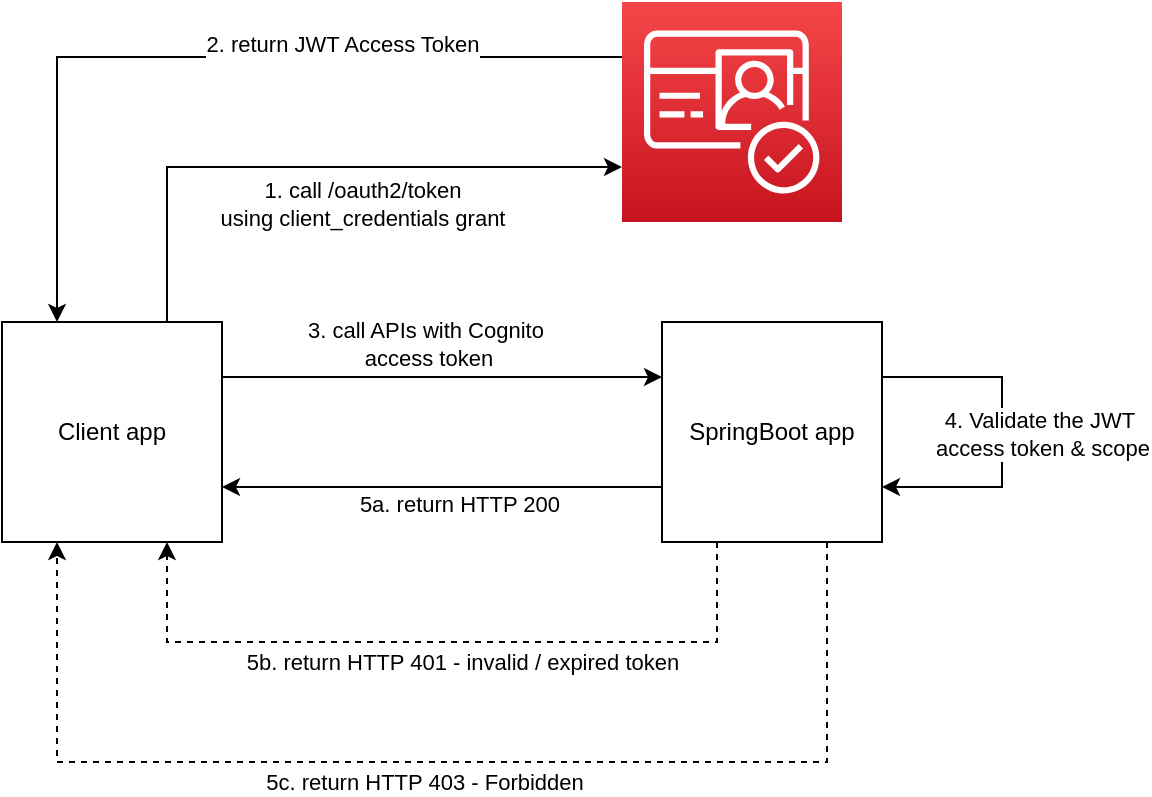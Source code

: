 <mxfile version="22.1.7" type="github">
  <diagram name="Page-1" id="JEvV4KB_SrcCvdY6_MqZ">
    <mxGraphModel dx="1306" dy="680" grid="1" gridSize="10" guides="1" tooltips="1" connect="1" arrows="1" fold="1" page="1" pageScale="1" pageWidth="850" pageHeight="1100" math="0" shadow="0">
      <root>
        <mxCell id="0" />
        <mxCell id="1" parent="0" />
        <mxCell id="8MyqyigHdS4ntQqRPGFD-7" style="edgeStyle=orthogonalEdgeStyle;rounded=0;orthogonalLoop=1;jettySize=auto;html=1;exitX=1;exitY=0.25;exitDx=0;exitDy=0;entryX=0;entryY=0.25;entryDx=0;entryDy=0;" parent="1" source="8MyqyigHdS4ntQqRPGFD-1" target="8MyqyigHdS4ntQqRPGFD-6" edge="1">
          <mxGeometry relative="1" as="geometry" />
        </mxCell>
        <mxCell id="8MyqyigHdS4ntQqRPGFD-10" value="3. call APIs with Cognito&amp;nbsp;&lt;br&gt;access token" style="edgeLabel;html=1;align=center;verticalAlign=middle;resizable=0;points=[];" parent="8MyqyigHdS4ntQqRPGFD-7" vertex="1" connectable="0">
          <mxGeometry x="-0.064" y="2" relative="1" as="geometry">
            <mxPoint y="-15" as="offset" />
          </mxGeometry>
        </mxCell>
        <mxCell id="8MyqyigHdS4ntQqRPGFD-1" value="Client app" style="whiteSpace=wrap;html=1;aspect=fixed;" parent="1" vertex="1">
          <mxGeometry x="190" y="280" width="110" height="110" as="geometry" />
        </mxCell>
        <mxCell id="8MyqyigHdS4ntQqRPGFD-2" value="" style="sketch=0;points=[[0,0,0],[0.25,0,0],[0.5,0,0],[0.75,0,0],[1,0,0],[0,1,0],[0.25,1,0],[0.5,1,0],[0.75,1,0],[1,1,0],[0,0.25,0],[0,0.5,0],[0,0.75,0],[1,0.25,0],[1,0.5,0],[1,0.75,0]];outlineConnect=0;fontColor=#232F3E;gradientColor=#F54749;gradientDirection=north;fillColor=#C7131F;strokeColor=#ffffff;dashed=0;verticalLabelPosition=bottom;verticalAlign=top;align=center;html=1;fontSize=14;fontStyle=0;aspect=fixed;shape=mxgraph.aws4.resourceIcon;resIcon=mxgraph.aws4.cognito;" parent="1" vertex="1">
          <mxGeometry x="500" y="120" width="110" height="110" as="geometry" />
        </mxCell>
        <mxCell id="8MyqyigHdS4ntQqRPGFD-3" style="edgeStyle=orthogonalEdgeStyle;rounded=0;orthogonalLoop=1;jettySize=auto;html=1;exitX=0.75;exitY=0;exitDx=0;exitDy=0;entryX=0;entryY=0.75;entryDx=0;entryDy=0;entryPerimeter=0;" parent="1" source="8MyqyigHdS4ntQqRPGFD-1" target="8MyqyigHdS4ntQqRPGFD-2" edge="1">
          <mxGeometry relative="1" as="geometry" />
        </mxCell>
        <mxCell id="8MyqyigHdS4ntQqRPGFD-4" value="1. call /oauth2/token&lt;br&gt;using&amp;nbsp;client_credentials grant" style="edgeLabel;html=1;align=center;verticalAlign=middle;resizable=0;points=[];" parent="8MyqyigHdS4ntQqRPGFD-3" vertex="1" connectable="0">
          <mxGeometry x="0.147" y="-2" relative="1" as="geometry">
            <mxPoint y="16" as="offset" />
          </mxGeometry>
        </mxCell>
        <mxCell id="8MyqyigHdS4ntQqRPGFD-5" value="2. return JWT Access Token" style="edgeStyle=orthogonalEdgeStyle;rounded=0;orthogonalLoop=1;jettySize=auto;html=1;exitX=0;exitY=0.25;exitDx=0;exitDy=0;entryX=0.25;entryY=0;entryDx=0;entryDy=0;exitPerimeter=0;" parent="1" source="8MyqyigHdS4ntQqRPGFD-2" target="8MyqyigHdS4ntQqRPGFD-1" edge="1">
          <mxGeometry x="-0.325" y="-7" relative="1" as="geometry">
            <mxPoint as="offset" />
          </mxGeometry>
        </mxCell>
        <mxCell id="8MyqyigHdS4ntQqRPGFD-8" style="edgeStyle=orthogonalEdgeStyle;rounded=0;orthogonalLoop=1;jettySize=auto;html=1;exitX=0;exitY=0.75;exitDx=0;exitDy=0;entryX=1;entryY=0.75;entryDx=0;entryDy=0;" parent="1" source="8MyqyigHdS4ntQqRPGFD-6" target="8MyqyigHdS4ntQqRPGFD-1" edge="1">
          <mxGeometry relative="1" as="geometry" />
        </mxCell>
        <mxCell id="8MyqyigHdS4ntQqRPGFD-12" value="5a. return HTTP 200&amp;nbsp;" style="edgeLabel;html=1;align=center;verticalAlign=middle;resizable=0;points=[];" parent="8MyqyigHdS4ntQqRPGFD-8" vertex="1" connectable="0">
          <mxGeometry x="0.109" y="-2" relative="1" as="geometry">
            <mxPoint x="22" y="10" as="offset" />
          </mxGeometry>
        </mxCell>
        <mxCell id="8MyqyigHdS4ntQqRPGFD-13" style="edgeStyle=orthogonalEdgeStyle;rounded=0;orthogonalLoop=1;jettySize=auto;html=1;exitX=0.25;exitY=1;exitDx=0;exitDy=0;entryX=0.75;entryY=1;entryDx=0;entryDy=0;dashed=1;" parent="1" source="8MyqyigHdS4ntQqRPGFD-6" target="8MyqyigHdS4ntQqRPGFD-1" edge="1">
          <mxGeometry relative="1" as="geometry">
            <Array as="points">
              <mxPoint x="548" y="440" />
              <mxPoint x="273" y="440" />
            </Array>
          </mxGeometry>
        </mxCell>
        <mxCell id="8MyqyigHdS4ntQqRPGFD-15" value="5b. return HTTP 401 - invalid / expired token" style="edgeLabel;html=1;align=center;verticalAlign=middle;resizable=0;points=[];" parent="8MyqyigHdS4ntQqRPGFD-13" vertex="1" connectable="0">
          <mxGeometry x="0.133" y="-3" relative="1" as="geometry">
            <mxPoint x="35" y="13" as="offset" />
          </mxGeometry>
        </mxCell>
        <mxCell id="8MyqyigHdS4ntQqRPGFD-14" value="5c. return HTTP 403 - Forbidden" style="edgeStyle=orthogonalEdgeStyle;rounded=0;orthogonalLoop=1;jettySize=auto;html=1;exitX=0.75;exitY=1;exitDx=0;exitDy=0;entryX=0.25;entryY=1;entryDx=0;entryDy=0;dashed=1;" parent="1" source="8MyqyigHdS4ntQqRPGFD-6" target="8MyqyigHdS4ntQqRPGFD-1" edge="1">
          <mxGeometry x="0.033" y="10" relative="1" as="geometry">
            <Array as="points">
              <mxPoint x="603" y="500" />
              <mxPoint x="218" y="500" />
            </Array>
            <mxPoint x="1" as="offset" />
          </mxGeometry>
        </mxCell>
        <mxCell id="8MyqyigHdS4ntQqRPGFD-6" value="SpringBoot app" style="whiteSpace=wrap;html=1;aspect=fixed;" parent="1" vertex="1">
          <mxGeometry x="520" y="280" width="110" height="110" as="geometry" />
        </mxCell>
        <mxCell id="8MyqyigHdS4ntQqRPGFD-9" style="edgeStyle=orthogonalEdgeStyle;rounded=0;orthogonalLoop=1;jettySize=auto;html=1;exitX=1;exitY=0.25;exitDx=0;exitDy=0;entryX=1;entryY=0.75;entryDx=0;entryDy=0;" parent="1" source="8MyqyigHdS4ntQqRPGFD-6" target="8MyqyigHdS4ntQqRPGFD-6" edge="1">
          <mxGeometry relative="1" as="geometry">
            <Array as="points">
              <mxPoint x="690" y="308" />
              <mxPoint x="690" y="363" />
            </Array>
          </mxGeometry>
        </mxCell>
        <mxCell id="8MyqyigHdS4ntQqRPGFD-11" value="4. Validate the JWT&amp;nbsp;&lt;br&gt;access token &amp;amp; scope" style="edgeLabel;html=1;align=center;verticalAlign=middle;resizable=0;points=[];" parent="8MyqyigHdS4ntQqRPGFD-9" vertex="1" connectable="0">
          <mxGeometry x="-0.114" y="1" relative="1" as="geometry">
            <mxPoint x="19" y="11" as="offset" />
          </mxGeometry>
        </mxCell>
      </root>
    </mxGraphModel>
  </diagram>
</mxfile>
